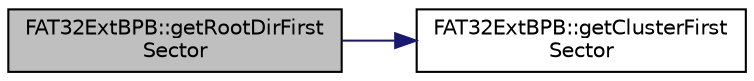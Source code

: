 digraph "FAT32ExtBPB::getRootDirFirstSector"
{
  edge [fontname="Helvetica",fontsize="10",labelfontname="Helvetica",labelfontsize="10"];
  node [fontname="Helvetica",fontsize="10",shape=record];
  rankdir="LR";
  Node18 [label="FAT32ExtBPB::getRootDirFirst\lSector",height=0.2,width=0.4,color="black", fillcolor="grey75", style="filled", fontcolor="black"];
  Node18 -> Node19 [color="midnightblue",fontsize="10",style="solid",fontname="Helvetica"];
  Node19 [label="FAT32ExtBPB::getClusterFirst\lSector",height=0.2,width=0.4,color="black", fillcolor="white", style="filled",URL="$da/dd1/class_f_a_t32_ext_b_p_b.html#a259fa4e7dd83731e9d7c20ce0df5b41d"];
}
